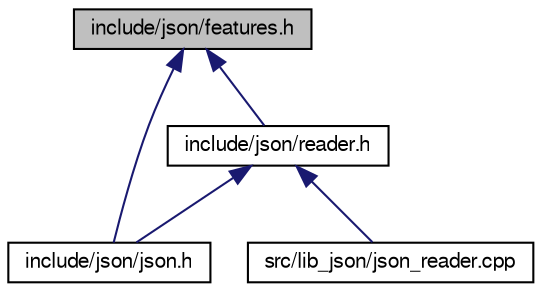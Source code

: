 digraph "include/json/features.h"
{
  edge [fontname="FreeSans",fontsize="10",labelfontname="FreeSans",labelfontsize="10"];
  node [fontname="FreeSans",fontsize="10",shape=record];
  Node1 [label="include/json/features.h",height=0.2,width=0.4,color="black", fillcolor="grey75", style="filled" fontcolor="black"];
  Node1 -> Node2 [dir="back",color="midnightblue",fontsize="10",style="solid",fontname="FreeSans"];
  Node2 [label="include/json/reader.h",height=0.2,width=0.4,color="black", fillcolor="white", style="filled",URL="$reader_8h.html"];
  Node2 -> Node3 [dir="back",color="midnightblue",fontsize="10",style="solid",fontname="FreeSans"];
  Node3 [label="include/json/json.h",height=0.2,width=0.4,color="black", fillcolor="white", style="filled",URL="$json_8h.html"];
  Node2 -> Node4 [dir="back",color="midnightblue",fontsize="10",style="solid",fontname="FreeSans"];
  Node4 [label="src/lib_json/json_reader.cpp",height=0.2,width=0.4,color="black", fillcolor="white", style="filled",URL="$json__reader_8cpp.html"];
  Node1 -> Node3 [dir="back",color="midnightblue",fontsize="10",style="solid",fontname="FreeSans"];
}
